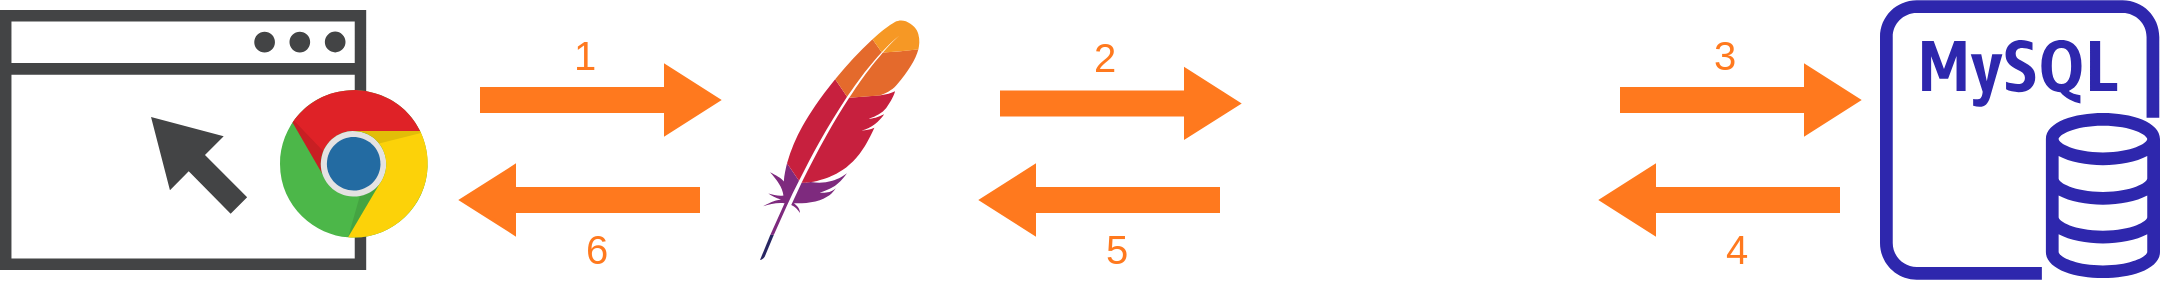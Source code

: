 <mxfile version="20.2.7" type="device"><diagram id="XDLnooZmDMCEGZ9B9N-U" name="Page-1"><mxGraphModel dx="3346" dy="1332" grid="1" gridSize="10" guides="1" tooltips="1" connect="1" arrows="1" fold="1" page="1" pageScale="1" pageWidth="1169" pageHeight="827" math="0" shadow="0"><root><mxCell id="0"/><mxCell id="1" parent="0"/><mxCell id="OGU1qEg79I70SSMz2KK1-2" value="" style="dashed=0;outlineConnect=0;html=1;align=center;labelPosition=center;verticalLabelPosition=bottom;verticalAlign=top;shape=mxgraph.weblogos.apache" parent="1" vertex="1"><mxGeometry x="390" y="20" width="80" height="120" as="geometry"/></mxCell><mxCell id="F9noZKfov7PJVSzqkXHK-1" value="" style="shape=image;imageAspect=0;aspect=fixed;verticalLabelPosition=bottom;verticalAlign=top;image=https://upload.wikimedia.org/wikipedia/commons/2/27/PHP-logo.svg;" vertex="1" parent="1"><mxGeometry x="640" y="35" width="166.55" height="90" as="geometry"/></mxCell><mxCell id="F9noZKfov7PJVSzqkXHK-2" value="" style="sketch=0;outlineConnect=0;fontColor=#232F3E;gradientColor=none;fillColor=#2E27AD;strokeColor=none;dashed=0;verticalLabelPosition=bottom;verticalAlign=top;align=center;html=1;fontSize=12;fontStyle=0;aspect=fixed;pointerEvents=1;shape=mxgraph.aws4.rds_mysql_instance;" vertex="1" parent="1"><mxGeometry x="950" y="10" width="140" height="140" as="geometry"/></mxCell><mxCell id="F9noZKfov7PJVSzqkXHK-7" value="" style="shape=flexArrow;endArrow=classic;html=1;rounded=0;fontSize=32;startSize=0;endSize=8;strokeColor=#FF791E;strokeWidth=2;jumpSize=14;fillColor=#FF791E;" edge="1" parent="1"><mxGeometry width="50" height="50" relative="1" as="geometry"><mxPoint x="250" y="60" as="sourcePoint"/><mxPoint x="370" y="60" as="targetPoint"/></mxGeometry></mxCell><mxCell id="F9noZKfov7PJVSzqkXHK-8" value="&lt;font style=&quot;font-size: 20px;&quot;&gt;1&lt;/font&gt;" style="edgeLabel;html=1;align=center;verticalAlign=middle;resizable=0;points=[];fontSize=20;spacing=0;labelBackgroundColor=none;fontColor=#FF791E;spacingLeft=0;spacingRight=0;labelBorderColor=none;" vertex="1" connectable="0" parent="F9noZKfov7PJVSzqkXHK-7"><mxGeometry x="-0.333" y="-2" relative="1" as="geometry"><mxPoint x="11.811" y="-25.59" as="offset"/></mxGeometry></mxCell><mxCell id="F9noZKfov7PJVSzqkXHK-14" value="" style="group" vertex="1" connectable="0" parent="1"><mxGeometry x="10" y="15" width="214.8" height="130" as="geometry"/></mxCell><mxCell id="OGU1qEg79I70SSMz2KK1-1" value="" style="sketch=0;pointerEvents=1;shadow=0;dashed=0;html=1;strokeColor=none;fillColor=#434445;aspect=fixed;labelPosition=center;verticalLabelPosition=bottom;verticalAlign=top;align=center;outlineConnect=0;shape=mxgraph.vvd.web_browser;" parent="F9noZKfov7PJVSzqkXHK-14" vertex="1"><mxGeometry width="183.1" height="130" as="geometry"/></mxCell><mxCell id="OGU1qEg79I70SSMz2KK1-3" value="" style="dashed=0;outlineConnect=0;html=1;align=center;labelPosition=center;verticalLabelPosition=bottom;verticalAlign=top;shape=mxgraph.weblogos.chrome" parent="F9noZKfov7PJVSzqkXHK-14" vertex="1"><mxGeometry x="140" y="40.0" width="74.8" height="75.4" as="geometry"/></mxCell><mxCell id="F9noZKfov7PJVSzqkXHK-15" value="" style="shape=flexArrow;endArrow=classic;html=1;rounded=0;fontSize=32;startSize=0;endSize=8;strokeColor=#FF791E;strokeWidth=2;jumpSize=14;fillColor=#FF791E;" edge="1" parent="1"><mxGeometry width="50" height="50" relative="1" as="geometry"><mxPoint x="510" y="61.7" as="sourcePoint"/><mxPoint x="630" y="61.7" as="targetPoint"/></mxGeometry></mxCell><mxCell id="F9noZKfov7PJVSzqkXHK-16" value="&lt;font style=&quot;font-size: 20px;&quot;&gt;2&lt;/font&gt;" style="edgeLabel;html=1;align=center;verticalAlign=middle;resizable=0;points=[];fontSize=20;spacing=0;labelBackgroundColor=none;fontColor=#FF791E;spacingLeft=0;spacingRight=0;labelBorderColor=none;" vertex="1" connectable="0" parent="F9noZKfov7PJVSzqkXHK-15"><mxGeometry x="-0.333" y="-2" relative="1" as="geometry"><mxPoint x="11.811" y="-25.59" as="offset"/></mxGeometry></mxCell><mxCell id="F9noZKfov7PJVSzqkXHK-17" value="" style="shape=flexArrow;endArrow=classic;html=1;rounded=0;fontSize=32;startSize=0;endSize=8;strokeColor=#FF791E;strokeWidth=2;jumpSize=14;fillColor=#FF791E;" edge="1" parent="1"><mxGeometry width="50" height="50" relative="1" as="geometry"><mxPoint x="820" y="60.0" as="sourcePoint"/><mxPoint x="940" y="60.0" as="targetPoint"/></mxGeometry></mxCell><mxCell id="F9noZKfov7PJVSzqkXHK-18" value="&lt;font style=&quot;font-size: 20px;&quot;&gt;3&lt;/font&gt;" style="edgeLabel;html=1;align=center;verticalAlign=middle;resizable=0;points=[];fontSize=20;spacing=0;labelBackgroundColor=none;fontColor=#FF791E;spacingLeft=0;spacingRight=0;labelBorderColor=none;" vertex="1" connectable="0" parent="F9noZKfov7PJVSzqkXHK-17"><mxGeometry x="-0.333" y="-2" relative="1" as="geometry"><mxPoint x="11.811" y="-25.59" as="offset"/></mxGeometry></mxCell><mxCell id="F9noZKfov7PJVSzqkXHK-19" value="" style="shape=flexArrow;endArrow=classic;html=1;rounded=0;fontSize=32;startSize=0;endSize=8;strokeColor=#FF791E;strokeWidth=2;jumpSize=14;fillColor=#FF791E;" edge="1" parent="1"><mxGeometry width="50" height="50" relative="1" as="geometry"><mxPoint x="930" y="110" as="sourcePoint"/><mxPoint x="810" y="110" as="targetPoint"/></mxGeometry></mxCell><mxCell id="F9noZKfov7PJVSzqkXHK-20" value="&lt;font style=&quot;font-size: 20px;&quot;&gt;4&lt;/font&gt;" style="edgeLabel;html=1;align=center;verticalAlign=middle;resizable=0;points=[];fontSize=20;spacing=0;labelBackgroundColor=none;fontColor=#FF791E;spacingLeft=0;spacingRight=0;labelBorderColor=none;" vertex="1" connectable="0" parent="F9noZKfov7PJVSzqkXHK-19"><mxGeometry x="-0.333" y="-2" relative="1" as="geometry"><mxPoint x="-11.811" y="25.59" as="offset"/></mxGeometry></mxCell><mxCell id="F9noZKfov7PJVSzqkXHK-21" value="" style="shape=flexArrow;endArrow=classic;html=1;rounded=0;fontSize=32;startSize=0;endSize=8;strokeColor=#FF791E;strokeWidth=2;jumpSize=14;fillColor=#FF791E;" edge="1" parent="1"><mxGeometry width="50" height="50" relative="1" as="geometry"><mxPoint x="620.0" y="110" as="sourcePoint"/><mxPoint x="500.0" y="110" as="targetPoint"/></mxGeometry></mxCell><mxCell id="F9noZKfov7PJVSzqkXHK-22" value="&lt;font style=&quot;font-size: 20px;&quot;&gt;5&lt;/font&gt;" style="edgeLabel;html=1;align=center;verticalAlign=middle;resizable=0;points=[];fontSize=20;spacing=0;labelBackgroundColor=none;fontColor=#FF791E;spacingLeft=0;spacingRight=0;labelBorderColor=none;" vertex="1" connectable="0" parent="F9noZKfov7PJVSzqkXHK-21"><mxGeometry x="-0.333" y="-2" relative="1" as="geometry"><mxPoint x="-11.811" y="25.59" as="offset"/></mxGeometry></mxCell><mxCell id="F9noZKfov7PJVSzqkXHK-23" value="" style="shape=flexArrow;endArrow=classic;html=1;rounded=0;fontSize=32;startSize=0;endSize=8;strokeColor=#FF791E;strokeWidth=2;jumpSize=14;fillColor=#FF791E;" edge="1" parent="1"><mxGeometry width="50" height="50" relative="1" as="geometry"><mxPoint x="360" y="110" as="sourcePoint"/><mxPoint x="240" y="110" as="targetPoint"/></mxGeometry></mxCell><mxCell id="F9noZKfov7PJVSzqkXHK-24" value="&lt;font style=&quot;font-size: 20px;&quot;&gt;6&lt;/font&gt;" style="edgeLabel;html=1;align=center;verticalAlign=middle;resizable=0;points=[];fontSize=20;spacing=0;labelBackgroundColor=none;fontColor=#FF791E;spacingLeft=0;spacingRight=0;labelBorderColor=none;" vertex="1" connectable="0" parent="F9noZKfov7PJVSzqkXHK-23"><mxGeometry x="-0.333" y="-2" relative="1" as="geometry"><mxPoint x="-11.811" y="25.59" as="offset"/></mxGeometry></mxCell></root></mxGraphModel></diagram></mxfile>